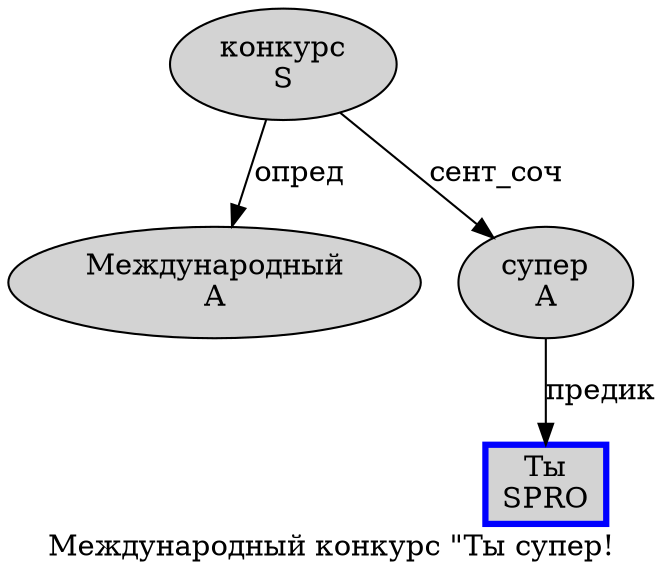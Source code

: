 digraph SENTENCE_1248 {
	graph [label="Международный конкурс \"Ты супер!"]
	node [style=filled]
		0 [label="Международный
A" color="" fillcolor=lightgray penwidth=1 shape=ellipse]
		1 [label="конкурс
S" color="" fillcolor=lightgray penwidth=1 shape=ellipse]
		3 [label="Ты
SPRO" color=blue fillcolor=lightgray penwidth=3 shape=box]
		4 [label="супер
A" color="" fillcolor=lightgray penwidth=1 shape=ellipse]
			4 -> 3 [label="предик"]
			1 -> 0 [label="опред"]
			1 -> 4 [label="сент_соч"]
}